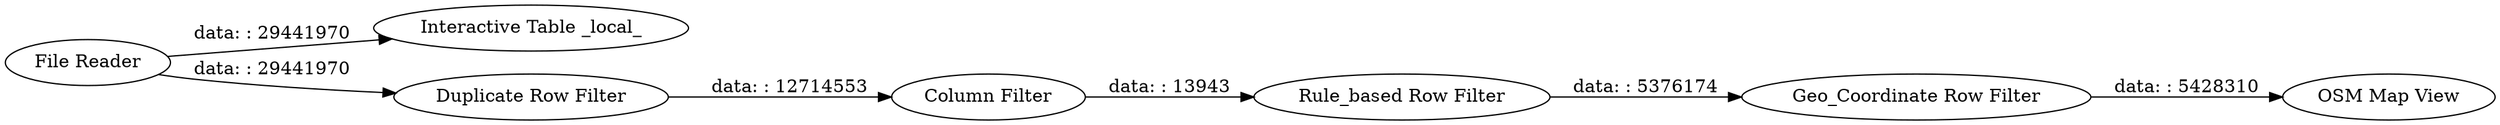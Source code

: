 digraph {
	"-562482378714839653_3" [label="Interactive Table _local_"]
	"-562482378714839653_4" [label="Duplicate Row Filter"]
	"-562482378714839653_14" [label="Column Filter"]
	"-562482378714839653_2" [label="File Reader"]
	"-562482378714839653_11" [label="OSM Map View"]
	"-562482378714839653_8" [label="Rule_based Row Filter"]
	"-562482378714839653_10" [label="Geo_Coordinate Row Filter"]
	"-562482378714839653_10" -> "-562482378714839653_11" [label="data: : 5428310"]
	"-562482378714839653_8" -> "-562482378714839653_10" [label="data: : 5376174"]
	"-562482378714839653_14" -> "-562482378714839653_8" [label="data: : 13943"]
	"-562482378714839653_2" -> "-562482378714839653_3" [label="data: : 29441970"]
	"-562482378714839653_2" -> "-562482378714839653_4" [label="data: : 29441970"]
	"-562482378714839653_4" -> "-562482378714839653_14" [label="data: : 12714553"]
	rankdir=LR
}

